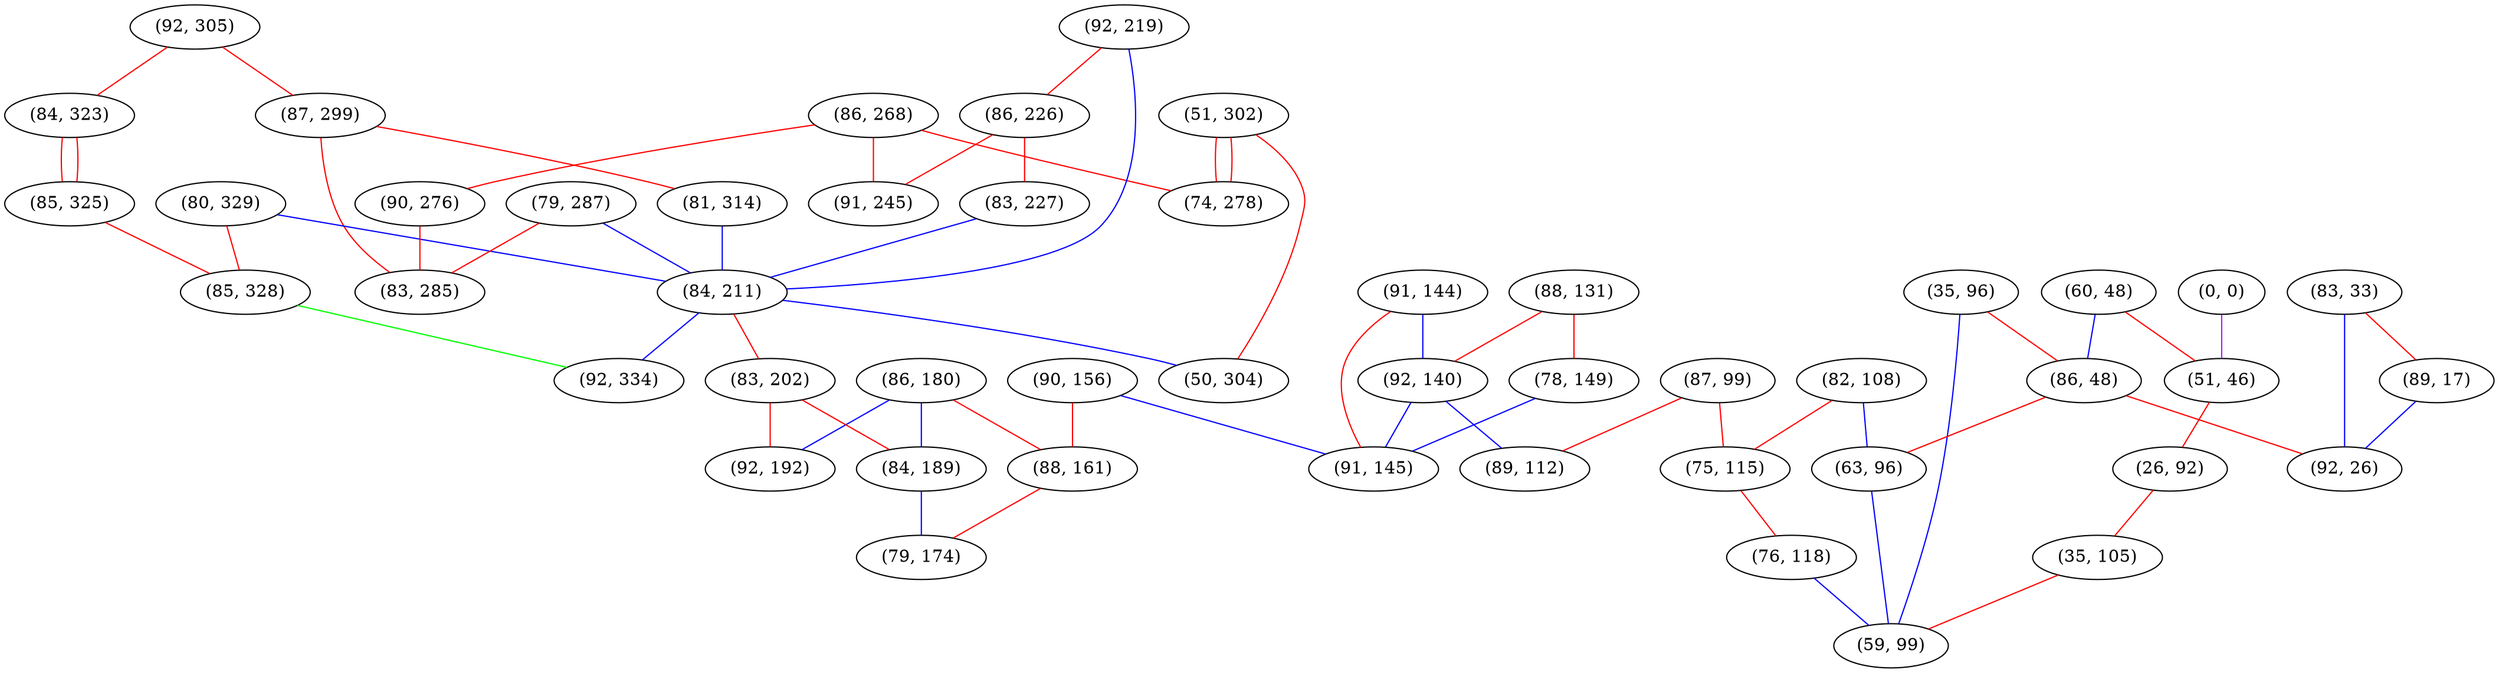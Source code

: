 graph "" {
"(86, 180)";
"(92, 305)";
"(82, 108)";
"(84, 323)";
"(60, 48)";
"(35, 96)";
"(87, 299)";
"(86, 48)";
"(0, 0)";
"(51, 302)";
"(81, 314)";
"(91, 144)";
"(83, 33)";
"(89, 17)";
"(87, 99)";
"(86, 268)";
"(51, 46)";
"(80, 329)";
"(88, 131)";
"(85, 325)";
"(92, 219)";
"(90, 156)";
"(63, 96)";
"(75, 115)";
"(86, 226)";
"(78, 149)";
"(79, 287)";
"(26, 92)";
"(35, 105)";
"(83, 227)";
"(84, 211)";
"(88, 161)";
"(92, 26)";
"(92, 140)";
"(83, 202)";
"(85, 328)";
"(89, 112)";
"(90, 276)";
"(83, 285)";
"(91, 245)";
"(76, 118)";
"(84, 189)";
"(50, 304)";
"(91, 145)";
"(92, 192)";
"(79, 174)";
"(74, 278)";
"(59, 99)";
"(92, 334)";
"(86, 180)" -- "(88, 161)"  [color=red, key=0, weight=1];
"(86, 180)" -- "(84, 189)"  [color=blue, key=0, weight=3];
"(86, 180)" -- "(92, 192)"  [color=blue, key=0, weight=3];
"(92, 305)" -- "(87, 299)"  [color=red, key=0, weight=1];
"(92, 305)" -- "(84, 323)"  [color=red, key=0, weight=1];
"(82, 108)" -- "(63, 96)"  [color=blue, key=0, weight=3];
"(82, 108)" -- "(75, 115)"  [color=red, key=0, weight=1];
"(84, 323)" -- "(85, 325)"  [color=red, key=0, weight=1];
"(84, 323)" -- "(85, 325)"  [color=red, key=1, weight=1];
"(60, 48)" -- "(86, 48)"  [color=blue, key=0, weight=3];
"(60, 48)" -- "(51, 46)"  [color=red, key=0, weight=1];
"(35, 96)" -- "(86, 48)"  [color=red, key=0, weight=1];
"(35, 96)" -- "(59, 99)"  [color=blue, key=0, weight=3];
"(87, 299)" -- "(81, 314)"  [color=red, key=0, weight=1];
"(87, 299)" -- "(83, 285)"  [color=red, key=0, weight=1];
"(86, 48)" -- "(92, 26)"  [color=red, key=0, weight=1];
"(86, 48)" -- "(63, 96)"  [color=red, key=0, weight=1];
"(0, 0)" -- "(51, 46)"  [color=purple, key=0, weight=4];
"(51, 302)" -- "(50, 304)"  [color=red, key=0, weight=1];
"(51, 302)" -- "(74, 278)"  [color=red, key=0, weight=1];
"(51, 302)" -- "(74, 278)"  [color=red, key=1, weight=1];
"(81, 314)" -- "(84, 211)"  [color=blue, key=0, weight=3];
"(91, 144)" -- "(92, 140)"  [color=blue, key=0, weight=3];
"(91, 144)" -- "(91, 145)"  [color=red, key=0, weight=1];
"(83, 33)" -- "(92, 26)"  [color=blue, key=0, weight=3];
"(83, 33)" -- "(89, 17)"  [color=red, key=0, weight=1];
"(89, 17)" -- "(92, 26)"  [color=blue, key=0, weight=3];
"(87, 99)" -- "(89, 112)"  [color=red, key=0, weight=1];
"(87, 99)" -- "(75, 115)"  [color=red, key=0, weight=1];
"(86, 268)" -- "(74, 278)"  [color=red, key=0, weight=1];
"(86, 268)" -- "(90, 276)"  [color=red, key=0, weight=1];
"(86, 268)" -- "(91, 245)"  [color=red, key=0, weight=1];
"(51, 46)" -- "(26, 92)"  [color=red, key=0, weight=1];
"(80, 329)" -- "(84, 211)"  [color=blue, key=0, weight=3];
"(80, 329)" -- "(85, 328)"  [color=red, key=0, weight=1];
"(88, 131)" -- "(92, 140)"  [color=red, key=0, weight=1];
"(88, 131)" -- "(78, 149)"  [color=red, key=0, weight=1];
"(85, 325)" -- "(85, 328)"  [color=red, key=0, weight=1];
"(92, 219)" -- "(86, 226)"  [color=red, key=0, weight=1];
"(92, 219)" -- "(84, 211)"  [color=blue, key=0, weight=3];
"(90, 156)" -- "(88, 161)"  [color=red, key=0, weight=1];
"(90, 156)" -- "(91, 145)"  [color=blue, key=0, weight=3];
"(63, 96)" -- "(59, 99)"  [color=blue, key=0, weight=3];
"(75, 115)" -- "(76, 118)"  [color=red, key=0, weight=1];
"(86, 226)" -- "(83, 227)"  [color=red, key=0, weight=1];
"(86, 226)" -- "(91, 245)"  [color=red, key=0, weight=1];
"(78, 149)" -- "(91, 145)"  [color=blue, key=0, weight=3];
"(79, 287)" -- "(84, 211)"  [color=blue, key=0, weight=3];
"(79, 287)" -- "(83, 285)"  [color=red, key=0, weight=1];
"(26, 92)" -- "(35, 105)"  [color=red, key=0, weight=1];
"(35, 105)" -- "(59, 99)"  [color=red, key=0, weight=1];
"(83, 227)" -- "(84, 211)"  [color=blue, key=0, weight=3];
"(84, 211)" -- "(50, 304)"  [color=blue, key=0, weight=3];
"(84, 211)" -- "(83, 202)"  [color=red, key=0, weight=1];
"(84, 211)" -- "(92, 334)"  [color=blue, key=0, weight=3];
"(88, 161)" -- "(79, 174)"  [color=red, key=0, weight=1];
"(92, 140)" -- "(91, 145)"  [color=blue, key=0, weight=3];
"(92, 140)" -- "(89, 112)"  [color=blue, key=0, weight=3];
"(83, 202)" -- "(84, 189)"  [color=red, key=0, weight=1];
"(83, 202)" -- "(92, 192)"  [color=red, key=0, weight=1];
"(85, 328)" -- "(92, 334)"  [color=green, key=0, weight=2];
"(90, 276)" -- "(83, 285)"  [color=red, key=0, weight=1];
"(76, 118)" -- "(59, 99)"  [color=blue, key=0, weight=3];
"(84, 189)" -- "(79, 174)"  [color=blue, key=0, weight=3];
}
